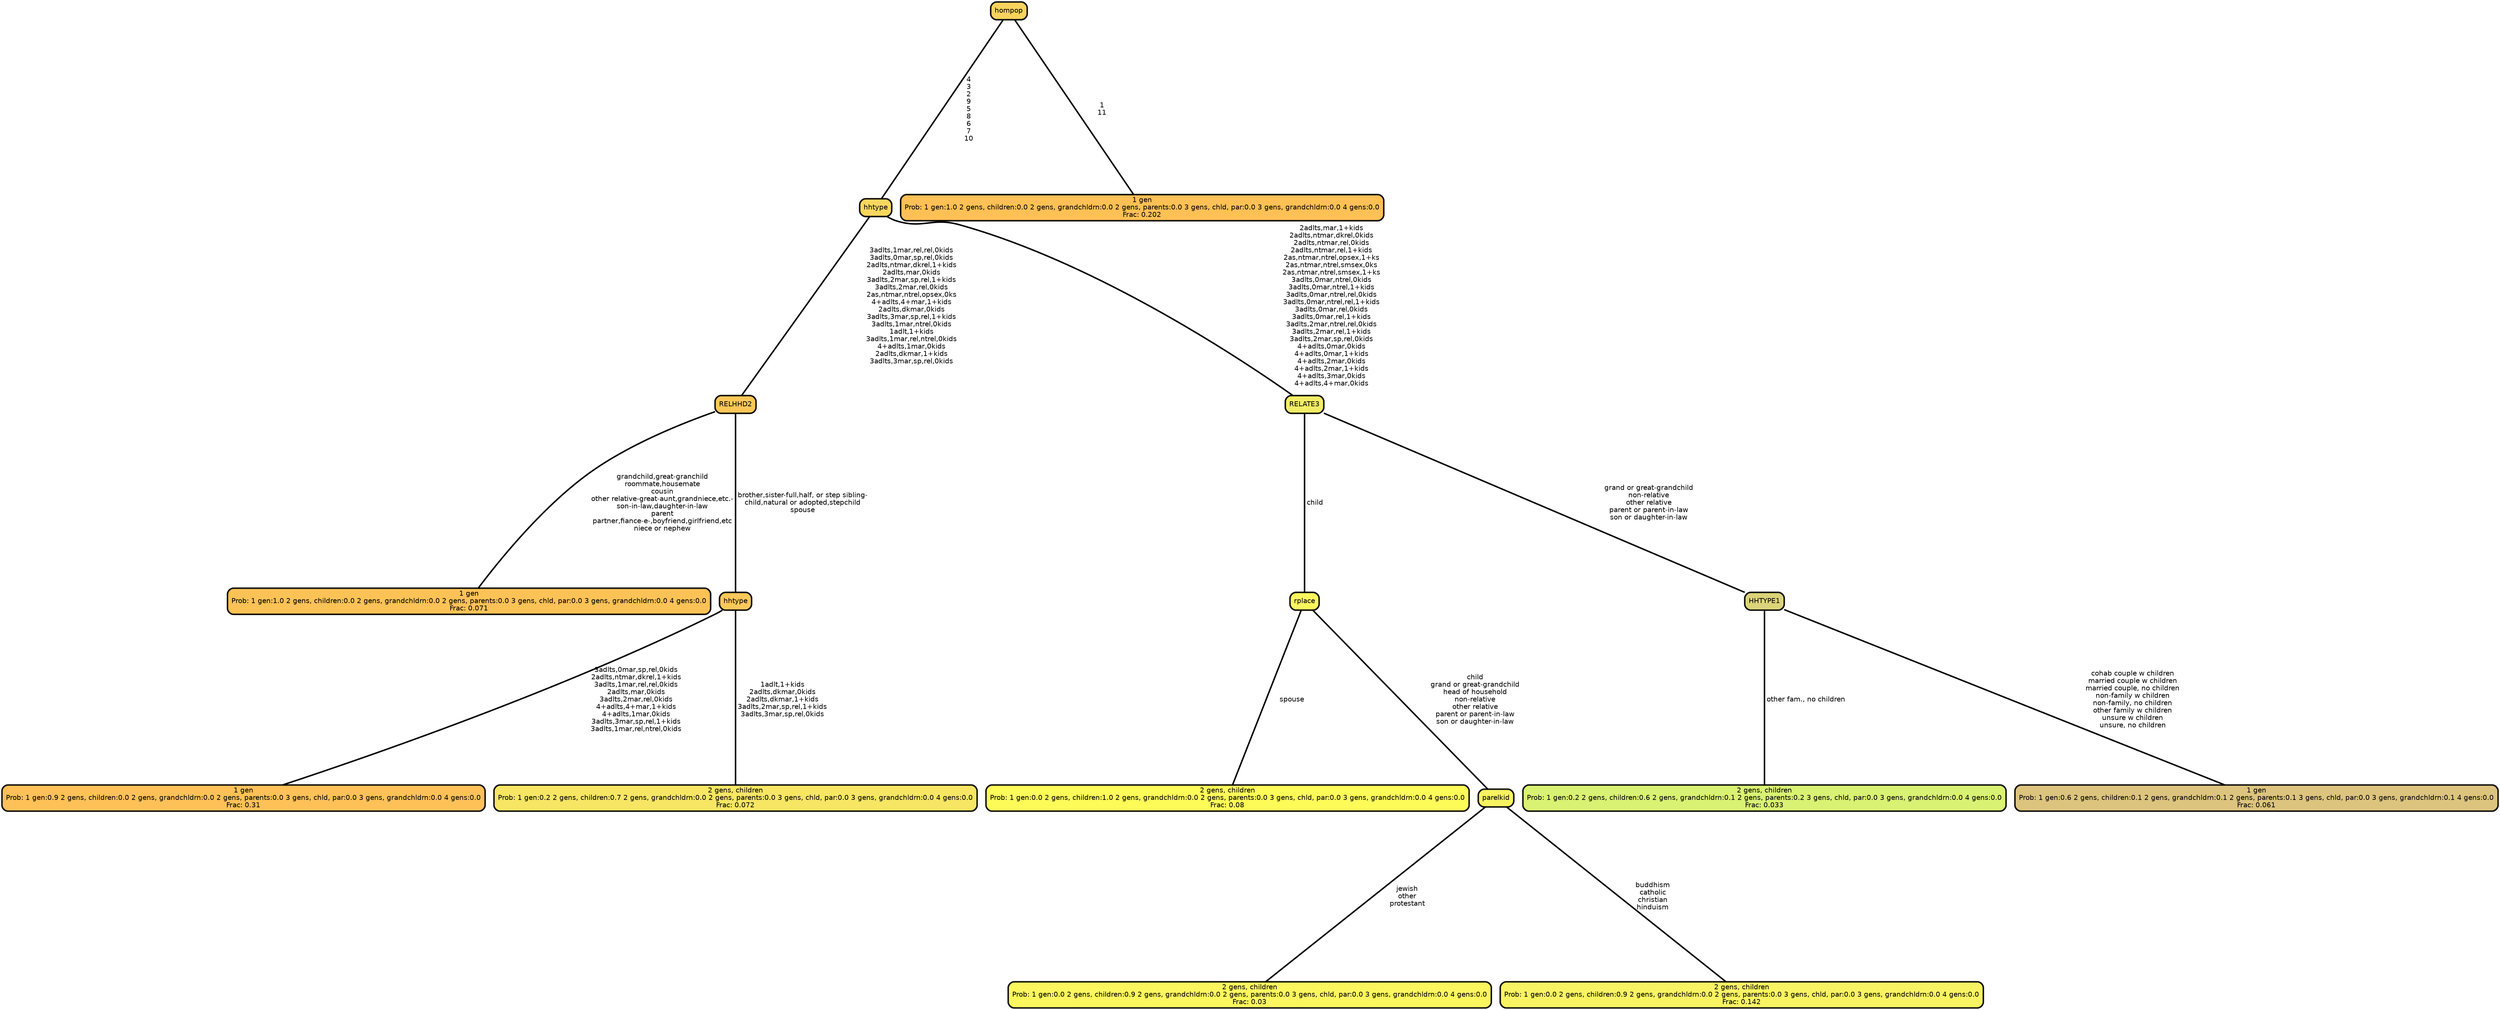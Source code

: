 graph Tree {
node [shape=box, style="filled, rounded",color="black",penwidth="3",fontcolor="black",                 fontname=helvetica] ;
graph [ranksep="0 equally", splines=straight,                 bgcolor=transparent, dpi=200] ;
edge [fontname=helvetica, color=black] ;
0 [label="1 gen
Prob: 1 gen:1.0 2 gens, children:0.0 2 gens, grandchldrn:0.0 2 gens, parents:0.0 3 gens, chld, par:0.0 3 gens, grandchldrn:0.0 4 gens:0.0
Frac: 0.071", fillcolor="#fcc256"] ;
1 [label="RELHHD2", fillcolor="#fcc759"] ;
2 [label="1 gen
Prob: 1 gen:0.9 2 gens, children:0.0 2 gens, grandchldrn:0.0 2 gens, parents:0.0 3 gens, chld, par:0.0 3 gens, grandchldrn:0.0 4 gens:0.0
Frac: 0.31", fillcolor="#fec158"] ;
3 [label="hhtype", fillcolor="#fdc85a"] ;
4 [label="2 gens, children
Prob: 1 gen:0.2 2 gens, children:0.7 2 gens, grandchldrn:0.0 2 gens, parents:0.0 3 gens, chld, par:0.0 3 gens, grandchldrn:0.0 4 gens:0.0
Frac: 0.072", fillcolor="#f7e664"] ;
5 [label="hhtype", fillcolor="#f8d75f"] ;
6 [label="2 gens, children
Prob: 1 gen:0.0 2 gens, children:1.0 2 gens, grandchldrn:0.0 2 gens, parents:0.0 3 gens, chld, par:0.0 3 gens, grandchldrn:0.0 4 gens:0.0
Frac: 0.08", fillcolor="#fdfb58"] ;
7 [label="rplace", fillcolor="#faf65e"] ;
8 [label="2 gens, children
Prob: 1 gen:0.0 2 gens, children:0.9 2 gens, grandchldrn:0.0 2 gens, parents:0.0 3 gens, chld, par:0.0 3 gens, grandchldrn:0.0 4 gens:0.0
Frac: 0.03", fillcolor="#fbf65e"] ;
9 [label="parelkid", fillcolor="#f8f361"] ;
10 [label="2 gens, children
Prob: 1 gen:0.0 2 gens, children:0.9 2 gens, grandchldrn:0.0 2 gens, parents:0.0 3 gens, chld, par:0.0 3 gens, grandchldrn:0.0 4 gens:0.0
Frac: 0.142", fillcolor="#f8f362"] ;
11 [label="RELATE3", fillcolor="#f2ed66"] ;
12 [label="2 gens, children
Prob: 1 gen:0.2 2 gens, children:0.6 2 gens, grandchldrn:0.1 2 gens, parents:0.2 3 gens, chld, par:0.0 3 gens, grandchldrn:0.0 4 gens:0.0
Frac: 0.033", fillcolor="#d9f273"] ;
13 [label="HHTYPE1", fillcolor="#dcd47a"] ;
14 [label="1 gen
Prob: 1 gen:0.6 2 gens, children:0.1 2 gens, grandchldrn:0.1 2 gens, parents:0.1 3 gens, chld, par:0.0 3 gens, grandchldrn:0.1 4 gens:0.0
Frac: 0.061", fillcolor="#ddc47e"] ;
15 [label="hompop", fillcolor="#f9d35d"] ;
16 [label="1 gen
Prob: 1 gen:1.0 2 gens, children:0.0 2 gens, grandchldrn:0.0 2 gens, parents:0.0 3 gens, chld, par:0.0 3 gens, grandchldrn:0.0 4 gens:0.0
Frac: 0.202", fillcolor="#ffc055"] ;
1 -- 0 [label=" grandchild,great-granchild\n roommate,housemate\n cousin\n other relative-great-aunt,grandniece,etc.-\n son-in-law,daughter-in-law\n parent\n partner,fiance-e-,boyfriend,girlfriend,etc\n niece or nephew",penwidth=3] ;
1 -- 3 [label=" brother,sister-full,half, or step sibling-\n child,natural or adopted,stepchild\n spouse",penwidth=3] ;
3 -- 2 [label=" 3adlts,0mar,sp,rel,0kids\n 2adlts,ntmar,dkrel,1+kids\n 3adlts,1mar,rel,rel,0kids\n 2adlts,mar,0kids\n 3adlts,2mar,rel,0kids\n 4+adlts,4+mar,1+kids\n 4+adlts,1mar,0kids\n 3adlts,3mar,sp,rel,1+kids\n 3adlts,1mar,rel,ntrel,0kids",penwidth=3] ;
3 -- 4 [label=" 1adlt,1+kids\n 2adlts,dkmar,0kids\n 2adlts,dkmar,1+kids\n 3adlts,2mar,sp,rel,1+kids\n 3adlts,3mar,sp,rel,0kids",penwidth=3] ;
5 -- 1 [label=" 3adlts,1mar,rel,rel,0kids\n 3adlts,0mar,sp,rel,0kids\n 2adlts,ntmar,dkrel,1+kids\n 2adlts,mar,0kids\n 3adlts,2mar,sp,rel,1+kids\n 3adlts,2mar,rel,0kids\n 2as,ntmar,ntrel,opsex,0ks\n 4+adlts,4+mar,1+kids\n 2adlts,dkmar,0kids\n 3adlts,3mar,sp,rel,1+kids\n 3adlts,1mar,ntrel,0kids\n 1adlt,1+kids\n 3adlts,1mar,rel,ntrel,0kids\n 4+adlts,1mar,0kids\n 2adlts,dkmar,1+kids\n 3adlts,3mar,sp,rel,0kids",penwidth=3] ;
5 -- 11 [label=" 2adlts,mar,1+kids\n 2adlts,ntmar,dkrel,0kids\n 2adlts,ntmar,rel,0kids\n 2adlts,ntmar,rel,1+kids\n 2as,ntmar,ntrel,opsex,1+ks\n 2as,ntmar,ntrel,smsex,0ks\n 2as,ntmar,ntrel,smsex,1+ks\n 3adlts,0mar,ntrel,0kids\n 3adlts,0mar,ntrel,1+kids\n 3adlts,0mar,ntrel,rel,0kids\n 3adlts,0mar,ntrel,rel,1+kids\n 3adlts,0mar,rel,0kids\n 3adlts,0mar,rel,1+kids\n 3adlts,2mar,ntrel,rel,0kids\n 3adlts,2mar,rel,1+kids\n 3adlts,2mar,sp,rel,0kids\n 4+adlts,0mar,0kids\n 4+adlts,0mar,1+kids\n 4+adlts,2mar,0kids\n 4+adlts,2mar,1+kids\n 4+adlts,3mar,0kids\n 4+adlts,4+mar,0kids",penwidth=3] ;
7 -- 6 [label=" spouse",penwidth=3] ;
7 -- 9 [label=" child\n grand or great-grandchild\n head of household\n non-relative\n other relative\n parent or parent-in-law\n son or daughter-in-law",penwidth=3] ;
9 -- 8 [label=" jewish\n other\n protestant",penwidth=3] ;
9 -- 10 [label=" buddhism\n catholic\n christian\n hinduism",penwidth=3] ;
11 -- 7 [label=" child",penwidth=3] ;
11 -- 13 [label=" grand or great-grandchild\n non-relative\n other relative\n parent or parent-in-law\n son or daughter-in-law",penwidth=3] ;
13 -- 12 [label=" other fam., no children",penwidth=3] ;
13 -- 14 [label=" cohab couple w children\n married couple w children\n married couple, no children\n non-family w children\n non-family, no children\n other family w children\n unsure w children\n unsure, no children",penwidth=3] ;
15 -- 5 [label=" 4\n 3\n 2\n 9\n 5\n 8\n 6\n 7\n 10",penwidth=3] ;
15 -- 16 [label=" 1\n 11",penwidth=3] ;
{rank = same;}}